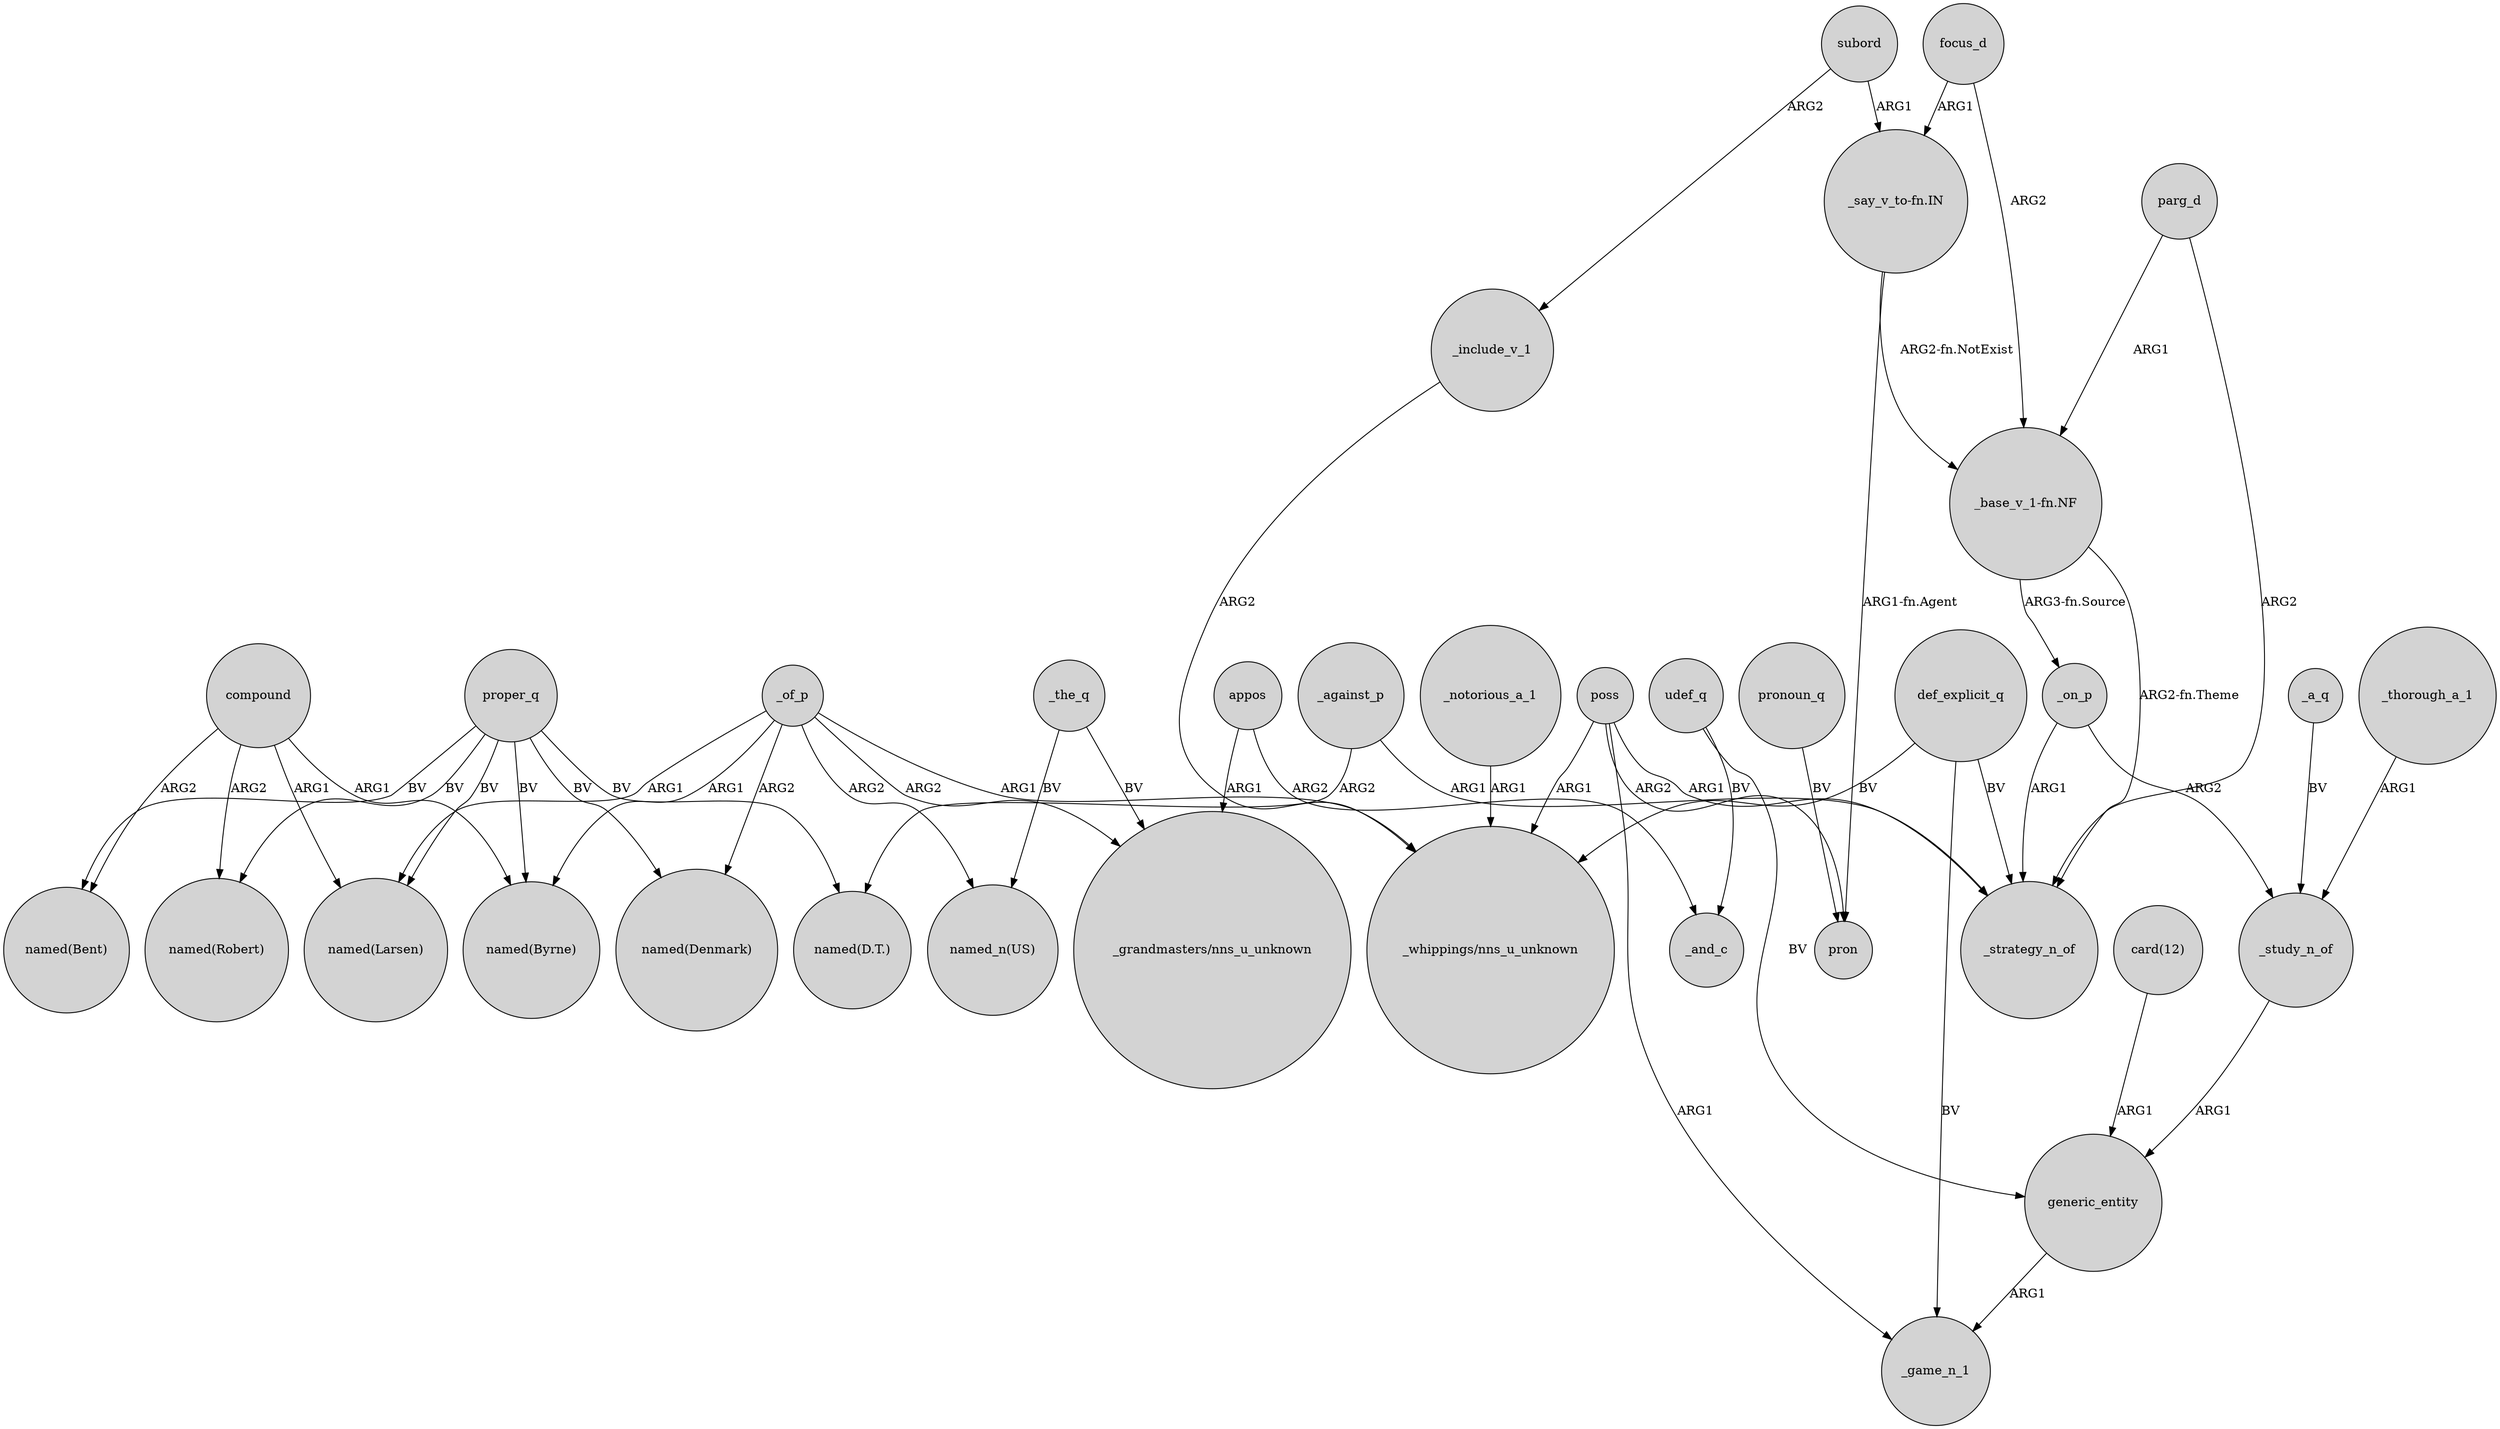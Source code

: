 digraph {
	node [shape=circle style=filled]
	"_say_v_to-fn.IN" -> "_base_v_1-fn.NF" [label="ARG2-fn.NotExist"]
	proper_q -> "named(Denmark)" [label=BV]
	proper_q -> "named(Byrne)" [label=BV]
	_against_p -> _strategy_n_of [label=ARG1]
	_a_q -> _study_n_of [label=BV]
	_the_q -> "_grandmasters/nns_u_unknown" [label=BV]
	parg_d -> _strategy_n_of [label=ARG2]
	compound -> "named(Larsen)" [label=ARG1]
	udef_q -> generic_entity [label=BV]
	_of_p -> "named(Byrne)" [label=ARG1]
	poss -> pron [label=ARG2]
	_on_p -> _study_n_of [label=ARG2]
	_of_p -> "named_n(US)" [label=ARG2]
	poss -> _strategy_n_of [label=ARG1]
	proper_q -> "named(D.T.)" [label=BV]
	_include_v_1 -> "_whippings/nns_u_unknown" [label=ARG2]
	compound -> "named(Robert)" [label=ARG2]
	poss -> _game_n_1 [label=ARG1]
	subord -> "_say_v_to-fn.IN" [label=ARG1]
	poss -> "_whippings/nns_u_unknown" [label=ARG1]
	_on_p -> _strategy_n_of [label=ARG1]
	_of_p -> "named(Larsen)" [label=ARG1]
	_the_q -> "named_n(US)" [label=BV]
	"_base_v_1-fn.NF" -> _on_p [label="ARG3-fn.Source"]
	_of_p -> "_grandmasters/nns_u_unknown" [label=ARG2]
	pronoun_q -> pron [label=BV]
	_thorough_a_1 -> _study_n_of [label=ARG1]
	appos -> _and_c [label=ARG2]
	generic_entity -> _game_n_1 [label=ARG1]
	proper_q -> "named(Robert)" [label=BV]
	compound -> "named(Bent)" [label=ARG2]
	subord -> _include_v_1 [label=ARG2]
	compound -> "named(Byrne)" [label=ARG1]
	appos -> "_grandmasters/nns_u_unknown" [label=ARG1]
	"card(12)" -> generic_entity [label=ARG1]
	"_say_v_to-fn.IN" -> pron [label="ARG1-fn.Agent"]
	def_explicit_q -> "_whippings/nns_u_unknown" [label=BV]
	_notorious_a_1 -> "_whippings/nns_u_unknown" [label=ARG1]
	_study_n_of -> generic_entity [label=ARG1]
	def_explicit_q -> _strategy_n_of [label=BV]
	"_base_v_1-fn.NF" -> _strategy_n_of [label="ARG2-fn.Theme"]
	_of_p -> "_whippings/nns_u_unknown" [label=ARG1]
	def_explicit_q -> _game_n_1 [label=BV]
	proper_q -> "named(Larsen)" [label=BV]
	proper_q -> "named(Bent)" [label=BV]
	udef_q -> _and_c [label=BV]
	_of_p -> "named(Denmark)" [label=ARG2]
	focus_d -> "_base_v_1-fn.NF" [label=ARG2]
	_against_p -> "named(D.T.)" [label=ARG2]
	parg_d -> "_base_v_1-fn.NF" [label=ARG1]
	focus_d -> "_say_v_to-fn.IN" [label=ARG1]
}
